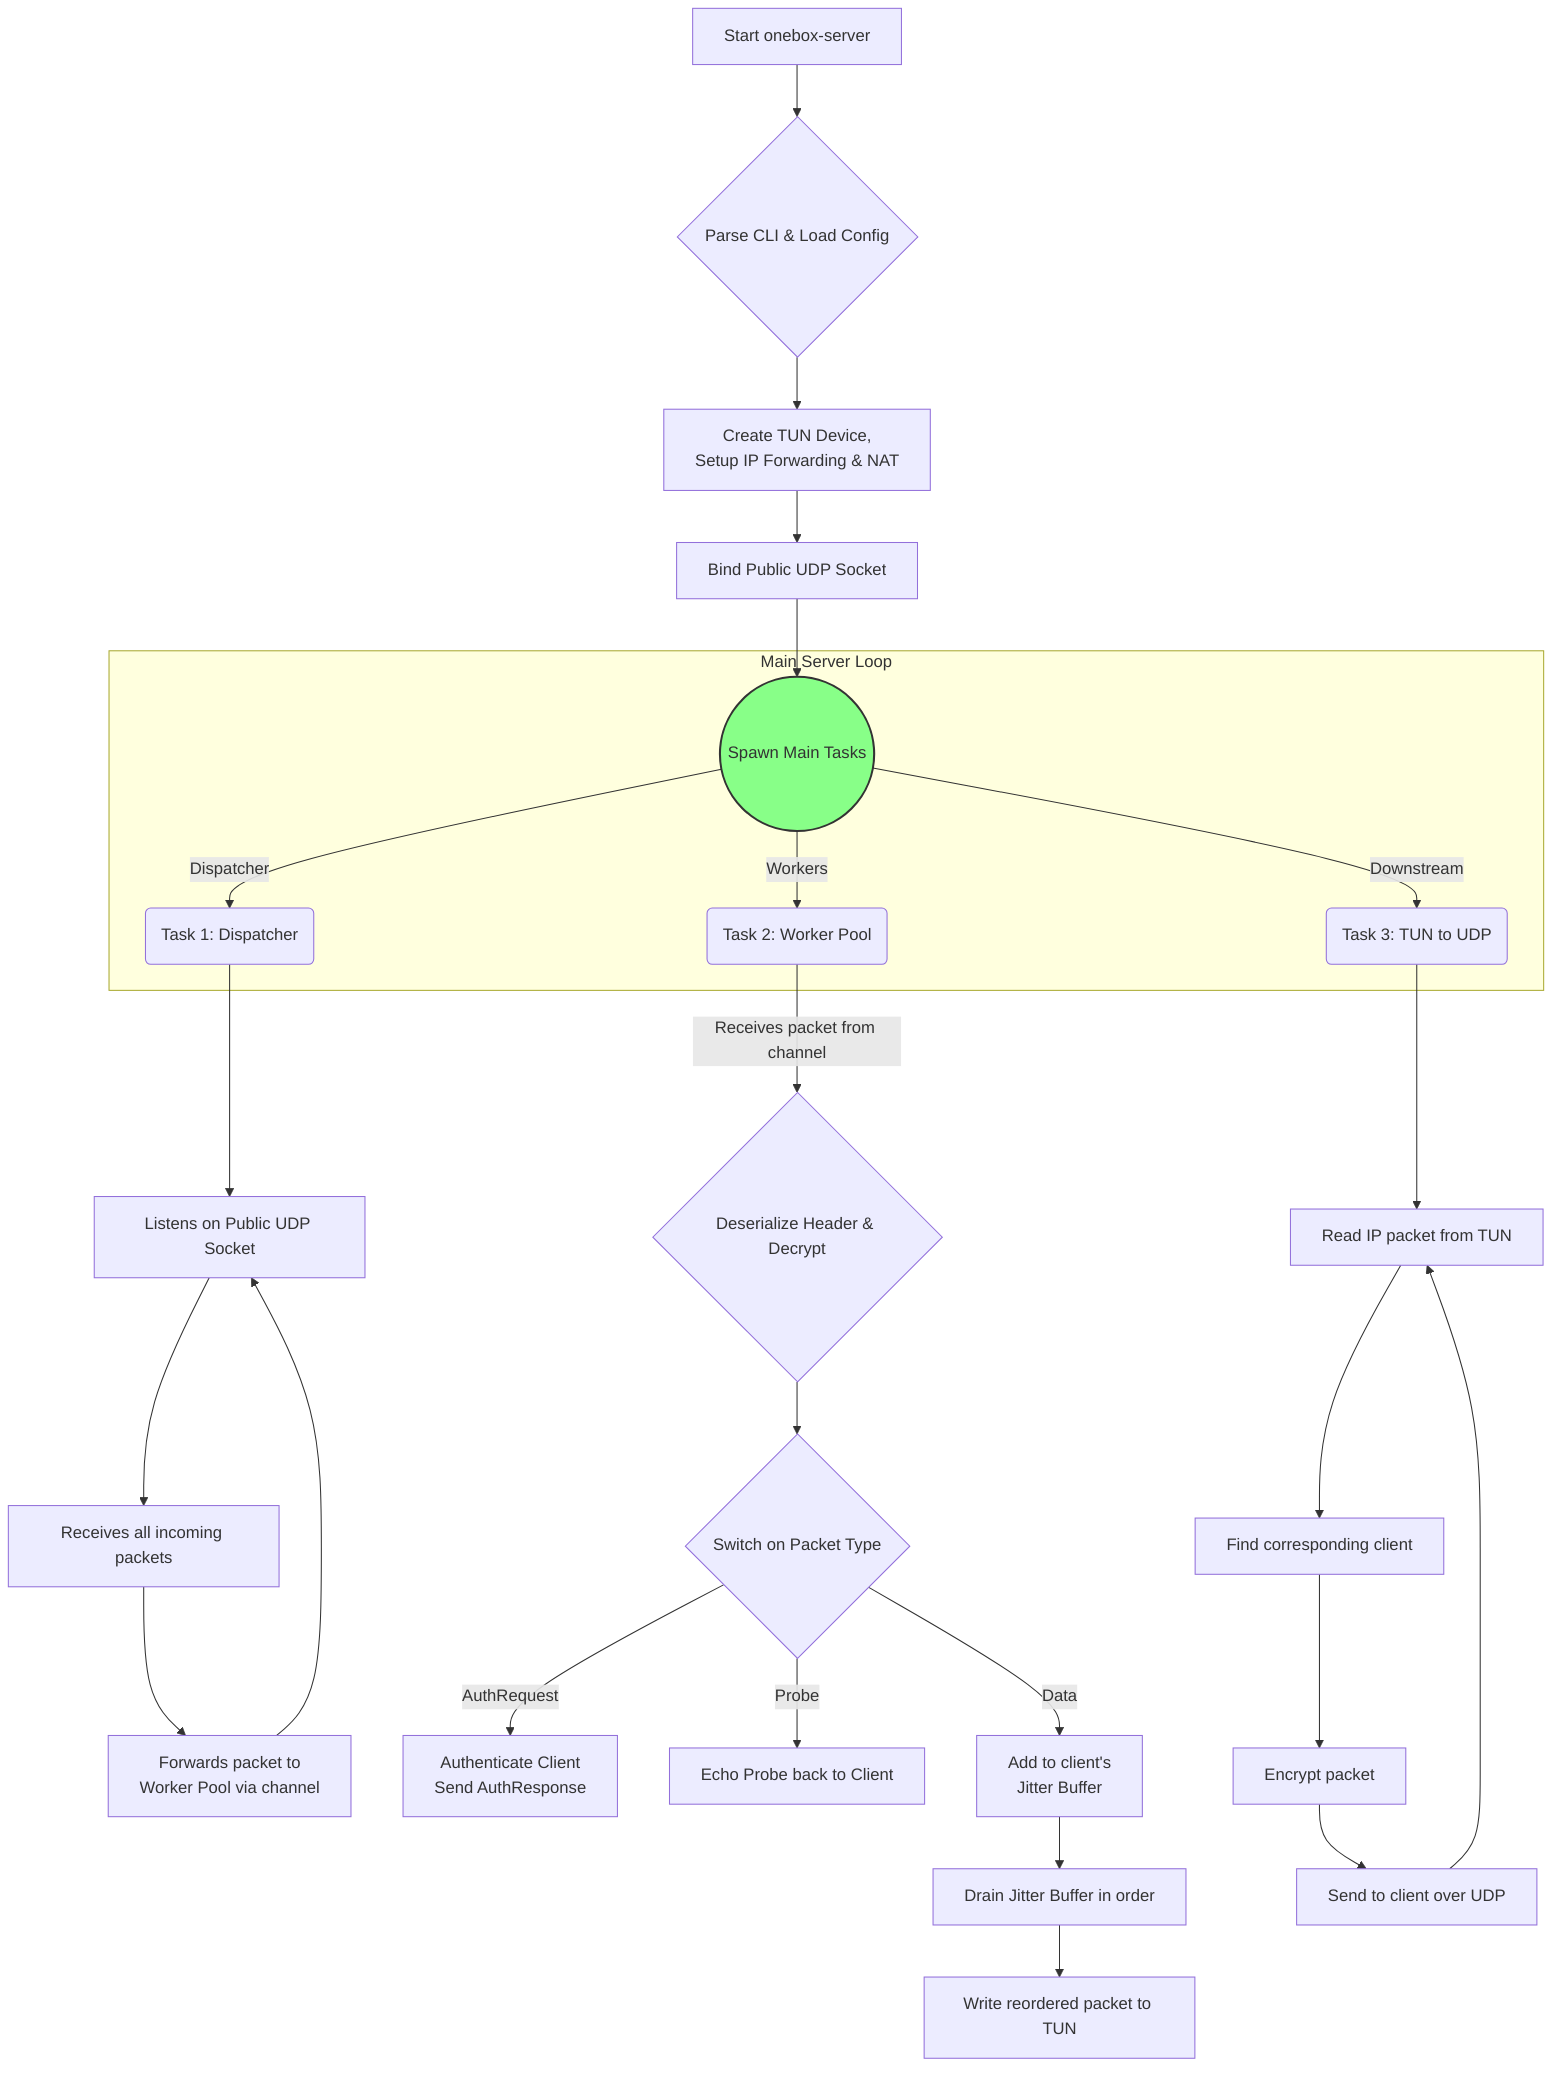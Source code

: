 graph TD
    A[Start onebox-server] --> B{Parse CLI & Load Config};
    B --> C[Create TUN Device, <br> Setup IP Forwarding & NAT];
    C --> D[Bind Public UDP Socket];
    D --> E((Spawn Main Tasks));

    subgraph "Main Server Loop"
        direction LR
        E -- "Dispatcher" --> F(Task 1: Dispatcher);
        E -- "Workers" --> G(Task 2: Worker Pool);
        E -- "Downstream" --> H(Task 3: TUN to UDP);
    end

    F --> F_1[Listens on Public UDP Socket];
    F_1 --> F_2[Receives all incoming packets];
    F_2 --> F_3[Forwards packet to <br> Worker Pool via channel];
    F_3 --> F_1

    G -- "Receives packet from channel" --> G_1{Deserialize Header & Decrypt};
    G_1 --> G_2{Switch on Packet Type};
    G_2 -- "AuthRequest" --> G_3[Authenticate Client <br> Send AuthResponse];
    G_2 -- "Probe" --> G_4[Echo Probe back to Client];
    G_2 -- "Data" --> G_5[Add to client's <br> Jitter Buffer];
    G_5 --> G_6[Drain Jitter Buffer in order];
    G_6 --> G_7[Write reordered packet to TUN];

    H --> H_1[Read IP packet from TUN];
    H_1 --> H_2[Find corresponding client];
    H_2 --> H_3[Encrypt packet];
    H_3 --> H_4[Send to client over UDP];
    H_4 --> H_1;

    style E fill:#8f8,stroke:#333,stroke-width:2px